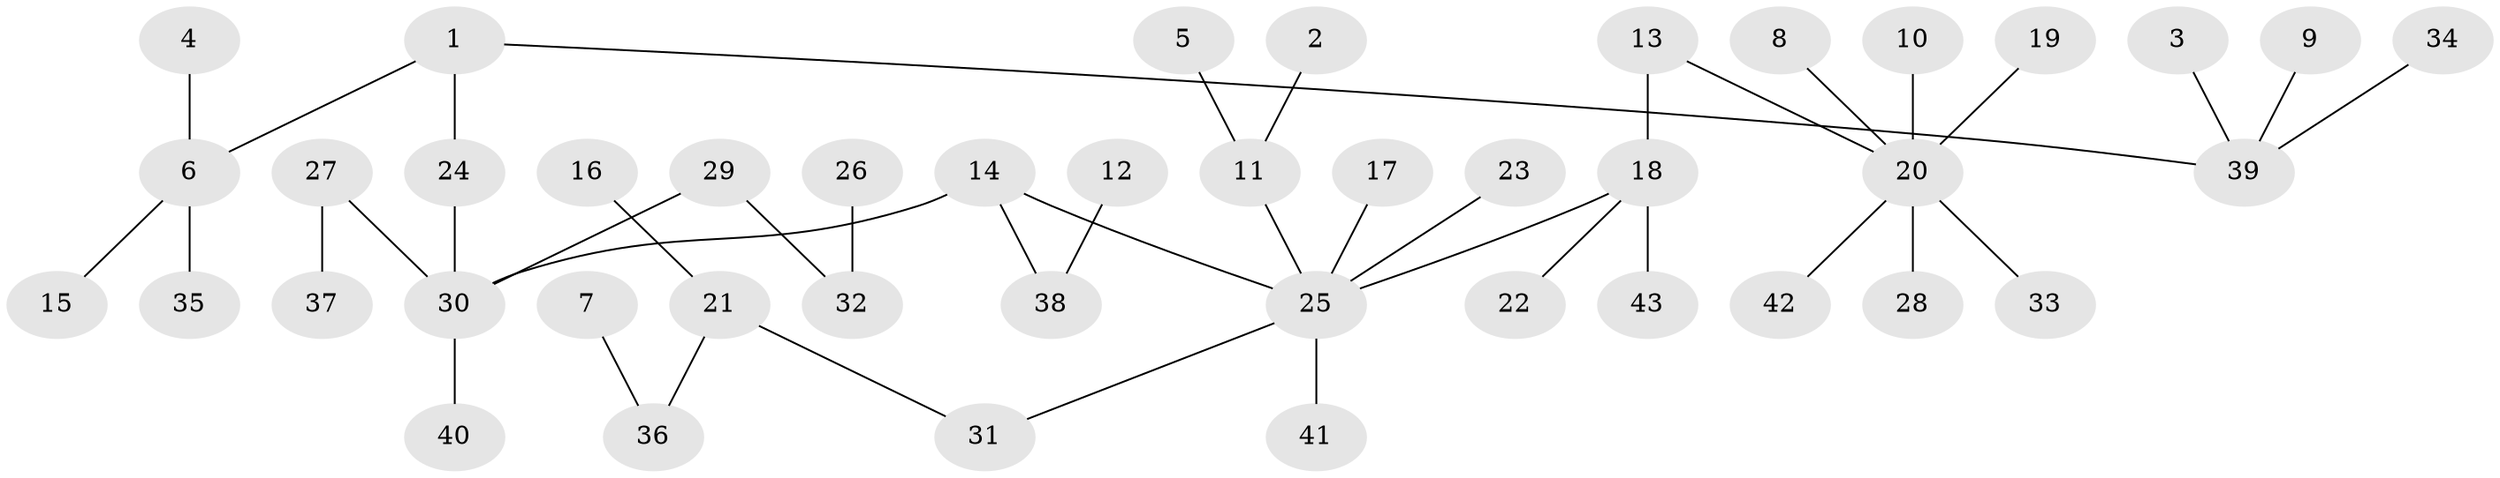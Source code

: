 // original degree distribution, {3: 0.08450704225352113, 4: 0.07042253521126761, 2: 0.23943661971830985, 5: 0.056338028169014086, 6: 0.028169014084507043, 1: 0.5211267605633803}
// Generated by graph-tools (version 1.1) at 2025/37/03/04/25 23:37:21]
// undirected, 43 vertices, 42 edges
graph export_dot {
  node [color=gray90,style=filled];
  1;
  2;
  3;
  4;
  5;
  6;
  7;
  8;
  9;
  10;
  11;
  12;
  13;
  14;
  15;
  16;
  17;
  18;
  19;
  20;
  21;
  22;
  23;
  24;
  25;
  26;
  27;
  28;
  29;
  30;
  31;
  32;
  33;
  34;
  35;
  36;
  37;
  38;
  39;
  40;
  41;
  42;
  43;
  1 -- 6 [weight=1.0];
  1 -- 24 [weight=1.0];
  1 -- 39 [weight=1.0];
  2 -- 11 [weight=1.0];
  3 -- 39 [weight=1.0];
  4 -- 6 [weight=1.0];
  5 -- 11 [weight=1.0];
  6 -- 15 [weight=1.0];
  6 -- 35 [weight=1.0];
  7 -- 36 [weight=1.0];
  8 -- 20 [weight=1.0];
  9 -- 39 [weight=1.0];
  10 -- 20 [weight=1.0];
  11 -- 25 [weight=1.0];
  12 -- 38 [weight=1.0];
  13 -- 18 [weight=1.0];
  13 -- 20 [weight=1.0];
  14 -- 25 [weight=1.0];
  14 -- 30 [weight=1.0];
  14 -- 38 [weight=1.0];
  16 -- 21 [weight=1.0];
  17 -- 25 [weight=1.0];
  18 -- 22 [weight=1.0];
  18 -- 25 [weight=1.0];
  18 -- 43 [weight=1.0];
  19 -- 20 [weight=1.0];
  20 -- 28 [weight=1.0];
  20 -- 33 [weight=1.0];
  20 -- 42 [weight=1.0];
  21 -- 31 [weight=1.0];
  21 -- 36 [weight=1.0];
  23 -- 25 [weight=1.0];
  24 -- 30 [weight=1.0];
  25 -- 31 [weight=1.0];
  25 -- 41 [weight=1.0];
  26 -- 32 [weight=1.0];
  27 -- 30 [weight=1.0];
  27 -- 37 [weight=1.0];
  29 -- 30 [weight=1.0];
  29 -- 32 [weight=1.0];
  30 -- 40 [weight=1.0];
  34 -- 39 [weight=1.0];
}
